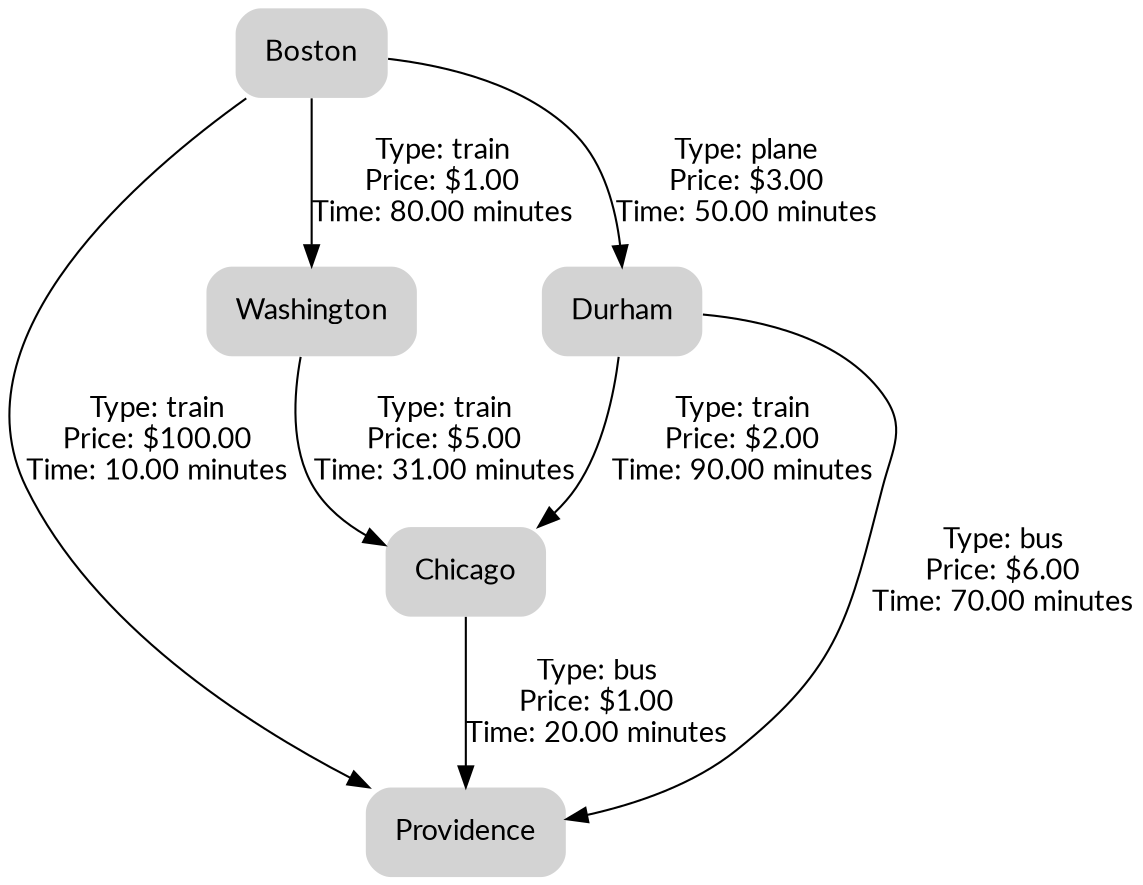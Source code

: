 digraph TravelPlanner {
	node [shape="plaintext" style="filled, rounded" fontname="Lato" margin=0.2]
	edge [fontname="Lato" labeldistance=5]
	"Boston"
	"Washington"
	"Providence"
	"Chicago"
	"Durham"
	"Boston" -> "Washington" [label="Type: train\nPrice: $1.00\nTime: 80.00 minutes
"]
	"Boston" -> "Providence" [label="Type: train\nPrice: $100.00\nTime: 10.00 minutes
"]
	"Boston" -> "Durham" [label="Type: plane\nPrice: $3.00\nTime: 50.00 minutes
"]
	"Durham" -> "Chicago" [label="Type: train\nPrice: $2.00\nTime: 90.00 minutes
"]
	"Durham" -> "Providence" [label="Type: bus\nPrice: $6.00\nTime: 70.00 minutes
"]
	"Chicago" -> "Providence" [label="Type: bus\nPrice: $1.00\nTime: 20.00 minutes
"]
	"Washington" -> "Chicago" [label="Type: train\nPrice: $5.00\nTime: 31.00 minutes
"]
}